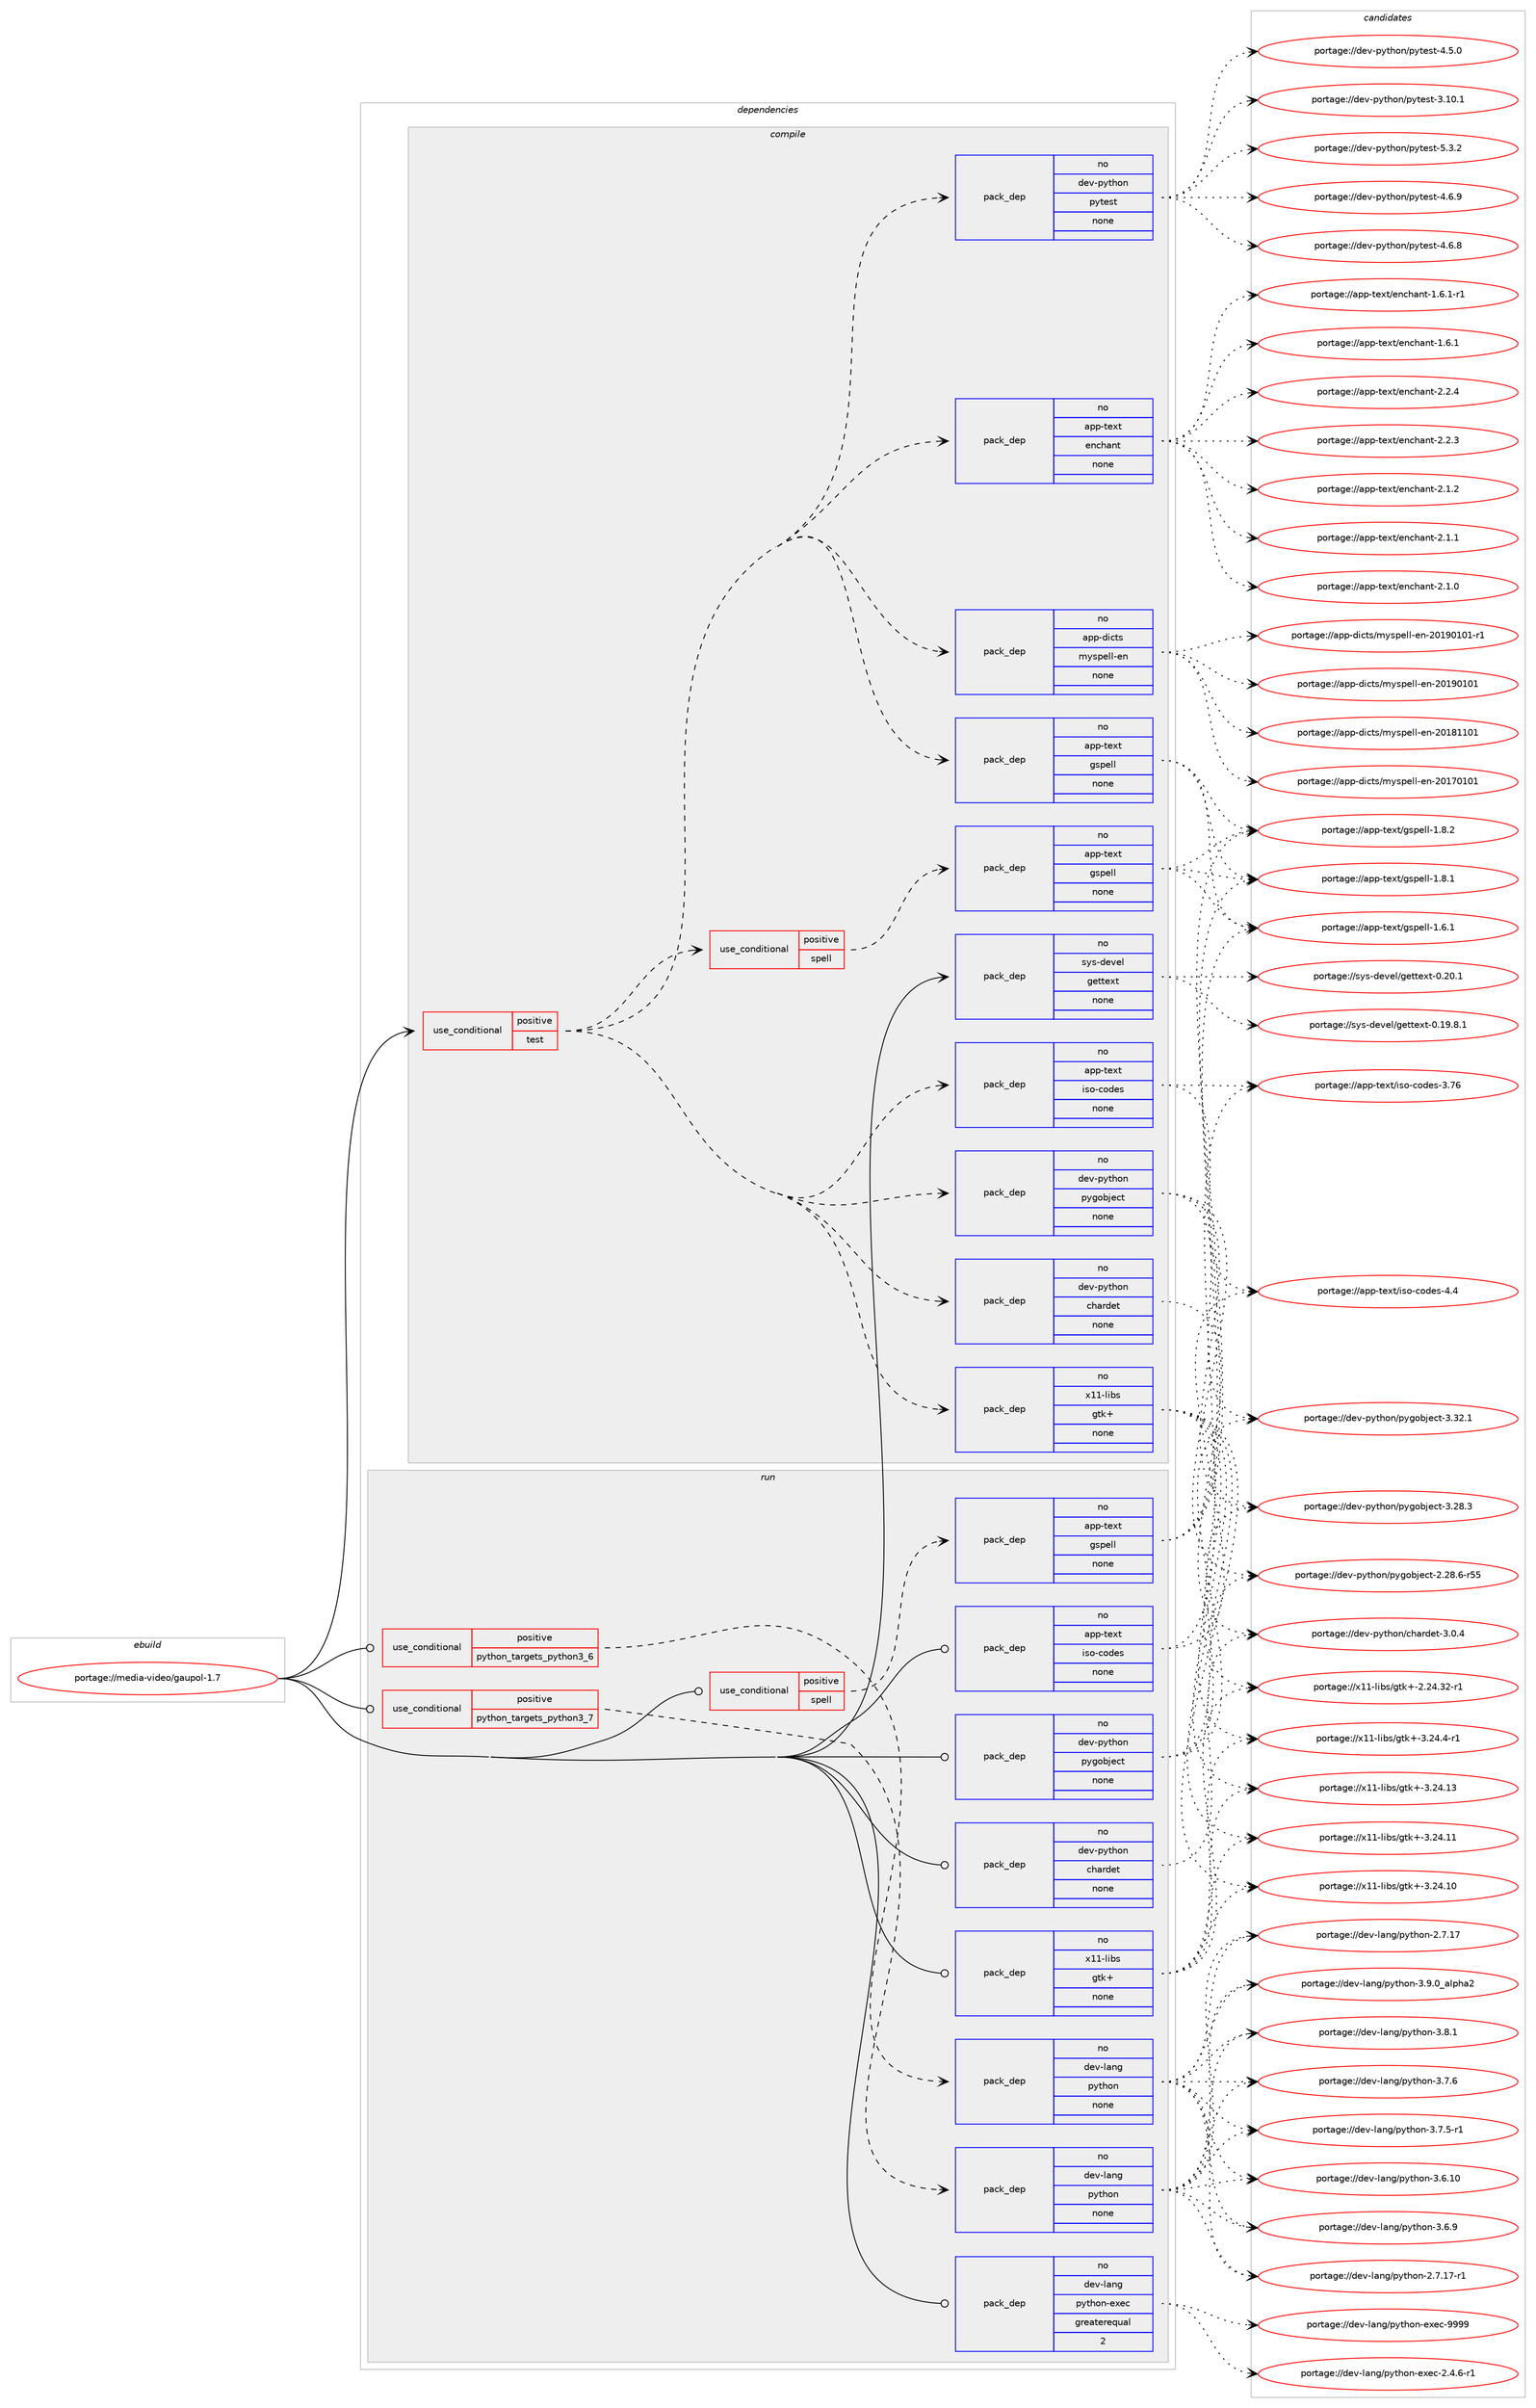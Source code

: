 digraph prolog {

# *************
# Graph options
# *************

newrank=true;
concentrate=true;
compound=true;
graph [rankdir=LR,fontname=Helvetica,fontsize=10,ranksep=1.5];#, ranksep=2.5, nodesep=0.2];
edge  [arrowhead=vee];
node  [fontname=Helvetica,fontsize=10];

# **********
# The ebuild
# **********

subgraph cluster_leftcol {
color=gray;
rank=same;
label=<<i>ebuild</i>>;
id [label="portage://media-video/gaupol-1.7", color=red, width=4, href="../media-video/gaupol-1.7.svg"];
}

# ****************
# The dependencies
# ****************

subgraph cluster_midcol {
color=gray;
label=<<i>dependencies</i>>;
subgraph cluster_compile {
fillcolor="#eeeeee";
style=filled;
label=<<i>compile</i>>;
subgraph cond39672 {
dependency178780 [label=<<TABLE BORDER="0" CELLBORDER="1" CELLSPACING="0" CELLPADDING="4"><TR><TD ROWSPAN="3" CELLPADDING="10">use_conditional</TD></TR><TR><TD>positive</TD></TR><TR><TD>test</TD></TR></TABLE>>, shape=none, color=red];
subgraph pack136282 {
dependency178781 [label=<<TABLE BORDER="0" CELLBORDER="1" CELLSPACING="0" CELLPADDING="4" WIDTH="220"><TR><TD ROWSPAN="6" CELLPADDING="30">pack_dep</TD></TR><TR><TD WIDTH="110">no</TD></TR><TR><TD>app-text</TD></TR><TR><TD>iso-codes</TD></TR><TR><TD>none</TD></TR><TR><TD></TD></TR></TABLE>>, shape=none, color=blue];
}
dependency178780:e -> dependency178781:w [weight=20,style="dashed",arrowhead="vee"];
subgraph pack136283 {
dependency178782 [label=<<TABLE BORDER="0" CELLBORDER="1" CELLSPACING="0" CELLPADDING="4" WIDTH="220"><TR><TD ROWSPAN="6" CELLPADDING="30">pack_dep</TD></TR><TR><TD WIDTH="110">no</TD></TR><TR><TD>dev-python</TD></TR><TR><TD>chardet</TD></TR><TR><TD>none</TD></TR><TR><TD></TD></TR></TABLE>>, shape=none, color=blue];
}
dependency178780:e -> dependency178782:w [weight=20,style="dashed",arrowhead="vee"];
subgraph pack136284 {
dependency178783 [label=<<TABLE BORDER="0" CELLBORDER="1" CELLSPACING="0" CELLPADDING="4" WIDTH="220"><TR><TD ROWSPAN="6" CELLPADDING="30">pack_dep</TD></TR><TR><TD WIDTH="110">no</TD></TR><TR><TD>dev-python</TD></TR><TR><TD>pygobject</TD></TR><TR><TD>none</TD></TR><TR><TD></TD></TR></TABLE>>, shape=none, color=blue];
}
dependency178780:e -> dependency178783:w [weight=20,style="dashed",arrowhead="vee"];
subgraph pack136285 {
dependency178784 [label=<<TABLE BORDER="0" CELLBORDER="1" CELLSPACING="0" CELLPADDING="4" WIDTH="220"><TR><TD ROWSPAN="6" CELLPADDING="30">pack_dep</TD></TR><TR><TD WIDTH="110">no</TD></TR><TR><TD>x11-libs</TD></TR><TR><TD>gtk+</TD></TR><TR><TD>none</TD></TR><TR><TD></TD></TR></TABLE>>, shape=none, color=blue];
}
dependency178780:e -> dependency178784:w [weight=20,style="dashed",arrowhead="vee"];
subgraph cond39673 {
dependency178785 [label=<<TABLE BORDER="0" CELLBORDER="1" CELLSPACING="0" CELLPADDING="4"><TR><TD ROWSPAN="3" CELLPADDING="10">use_conditional</TD></TR><TR><TD>positive</TD></TR><TR><TD>spell</TD></TR></TABLE>>, shape=none, color=red];
subgraph pack136286 {
dependency178786 [label=<<TABLE BORDER="0" CELLBORDER="1" CELLSPACING="0" CELLPADDING="4" WIDTH="220"><TR><TD ROWSPAN="6" CELLPADDING="30">pack_dep</TD></TR><TR><TD WIDTH="110">no</TD></TR><TR><TD>app-text</TD></TR><TR><TD>gspell</TD></TR><TR><TD>none</TD></TR><TR><TD></TD></TR></TABLE>>, shape=none, color=blue];
}
dependency178785:e -> dependency178786:w [weight=20,style="dashed",arrowhead="vee"];
}
dependency178780:e -> dependency178785:w [weight=20,style="dashed",arrowhead="vee"];
subgraph pack136287 {
dependency178787 [label=<<TABLE BORDER="0" CELLBORDER="1" CELLSPACING="0" CELLPADDING="4" WIDTH="220"><TR><TD ROWSPAN="6" CELLPADDING="30">pack_dep</TD></TR><TR><TD WIDTH="110">no</TD></TR><TR><TD>app-dicts</TD></TR><TR><TD>myspell-en</TD></TR><TR><TD>none</TD></TR><TR><TD></TD></TR></TABLE>>, shape=none, color=blue];
}
dependency178780:e -> dependency178787:w [weight=20,style="dashed",arrowhead="vee"];
subgraph pack136288 {
dependency178788 [label=<<TABLE BORDER="0" CELLBORDER="1" CELLSPACING="0" CELLPADDING="4" WIDTH="220"><TR><TD ROWSPAN="6" CELLPADDING="30">pack_dep</TD></TR><TR><TD WIDTH="110">no</TD></TR><TR><TD>app-text</TD></TR><TR><TD>enchant</TD></TR><TR><TD>none</TD></TR><TR><TD></TD></TR></TABLE>>, shape=none, color=blue];
}
dependency178780:e -> dependency178788:w [weight=20,style="dashed",arrowhead="vee"];
subgraph pack136289 {
dependency178789 [label=<<TABLE BORDER="0" CELLBORDER="1" CELLSPACING="0" CELLPADDING="4" WIDTH="220"><TR><TD ROWSPAN="6" CELLPADDING="30">pack_dep</TD></TR><TR><TD WIDTH="110">no</TD></TR><TR><TD>app-text</TD></TR><TR><TD>gspell</TD></TR><TR><TD>none</TD></TR><TR><TD></TD></TR></TABLE>>, shape=none, color=blue];
}
dependency178780:e -> dependency178789:w [weight=20,style="dashed",arrowhead="vee"];
subgraph pack136290 {
dependency178790 [label=<<TABLE BORDER="0" CELLBORDER="1" CELLSPACING="0" CELLPADDING="4" WIDTH="220"><TR><TD ROWSPAN="6" CELLPADDING="30">pack_dep</TD></TR><TR><TD WIDTH="110">no</TD></TR><TR><TD>dev-python</TD></TR><TR><TD>pytest</TD></TR><TR><TD>none</TD></TR><TR><TD></TD></TR></TABLE>>, shape=none, color=blue];
}
dependency178780:e -> dependency178790:w [weight=20,style="dashed",arrowhead="vee"];
}
id:e -> dependency178780:w [weight=20,style="solid",arrowhead="vee"];
subgraph pack136291 {
dependency178791 [label=<<TABLE BORDER="0" CELLBORDER="1" CELLSPACING="0" CELLPADDING="4" WIDTH="220"><TR><TD ROWSPAN="6" CELLPADDING="30">pack_dep</TD></TR><TR><TD WIDTH="110">no</TD></TR><TR><TD>sys-devel</TD></TR><TR><TD>gettext</TD></TR><TR><TD>none</TD></TR><TR><TD></TD></TR></TABLE>>, shape=none, color=blue];
}
id:e -> dependency178791:w [weight=20,style="solid",arrowhead="vee"];
}
subgraph cluster_compileandrun {
fillcolor="#eeeeee";
style=filled;
label=<<i>compile and run</i>>;
}
subgraph cluster_run {
fillcolor="#eeeeee";
style=filled;
label=<<i>run</i>>;
subgraph cond39674 {
dependency178792 [label=<<TABLE BORDER="0" CELLBORDER="1" CELLSPACING="0" CELLPADDING="4"><TR><TD ROWSPAN="3" CELLPADDING="10">use_conditional</TD></TR><TR><TD>positive</TD></TR><TR><TD>python_targets_python3_6</TD></TR></TABLE>>, shape=none, color=red];
subgraph pack136292 {
dependency178793 [label=<<TABLE BORDER="0" CELLBORDER="1" CELLSPACING="0" CELLPADDING="4" WIDTH="220"><TR><TD ROWSPAN="6" CELLPADDING="30">pack_dep</TD></TR><TR><TD WIDTH="110">no</TD></TR><TR><TD>dev-lang</TD></TR><TR><TD>python</TD></TR><TR><TD>none</TD></TR><TR><TD></TD></TR></TABLE>>, shape=none, color=blue];
}
dependency178792:e -> dependency178793:w [weight=20,style="dashed",arrowhead="vee"];
}
id:e -> dependency178792:w [weight=20,style="solid",arrowhead="odot"];
subgraph cond39675 {
dependency178794 [label=<<TABLE BORDER="0" CELLBORDER="1" CELLSPACING="0" CELLPADDING="4"><TR><TD ROWSPAN="3" CELLPADDING="10">use_conditional</TD></TR><TR><TD>positive</TD></TR><TR><TD>python_targets_python3_7</TD></TR></TABLE>>, shape=none, color=red];
subgraph pack136293 {
dependency178795 [label=<<TABLE BORDER="0" CELLBORDER="1" CELLSPACING="0" CELLPADDING="4" WIDTH="220"><TR><TD ROWSPAN="6" CELLPADDING="30">pack_dep</TD></TR><TR><TD WIDTH="110">no</TD></TR><TR><TD>dev-lang</TD></TR><TR><TD>python</TD></TR><TR><TD>none</TD></TR><TR><TD></TD></TR></TABLE>>, shape=none, color=blue];
}
dependency178794:e -> dependency178795:w [weight=20,style="dashed",arrowhead="vee"];
}
id:e -> dependency178794:w [weight=20,style="solid",arrowhead="odot"];
subgraph cond39676 {
dependency178796 [label=<<TABLE BORDER="0" CELLBORDER="1" CELLSPACING="0" CELLPADDING="4"><TR><TD ROWSPAN="3" CELLPADDING="10">use_conditional</TD></TR><TR><TD>positive</TD></TR><TR><TD>spell</TD></TR></TABLE>>, shape=none, color=red];
subgraph pack136294 {
dependency178797 [label=<<TABLE BORDER="0" CELLBORDER="1" CELLSPACING="0" CELLPADDING="4" WIDTH="220"><TR><TD ROWSPAN="6" CELLPADDING="30">pack_dep</TD></TR><TR><TD WIDTH="110">no</TD></TR><TR><TD>app-text</TD></TR><TR><TD>gspell</TD></TR><TR><TD>none</TD></TR><TR><TD></TD></TR></TABLE>>, shape=none, color=blue];
}
dependency178796:e -> dependency178797:w [weight=20,style="dashed",arrowhead="vee"];
}
id:e -> dependency178796:w [weight=20,style="solid",arrowhead="odot"];
subgraph pack136295 {
dependency178798 [label=<<TABLE BORDER="0" CELLBORDER="1" CELLSPACING="0" CELLPADDING="4" WIDTH="220"><TR><TD ROWSPAN="6" CELLPADDING="30">pack_dep</TD></TR><TR><TD WIDTH="110">no</TD></TR><TR><TD>app-text</TD></TR><TR><TD>iso-codes</TD></TR><TR><TD>none</TD></TR><TR><TD></TD></TR></TABLE>>, shape=none, color=blue];
}
id:e -> dependency178798:w [weight=20,style="solid",arrowhead="odot"];
subgraph pack136296 {
dependency178799 [label=<<TABLE BORDER="0" CELLBORDER="1" CELLSPACING="0" CELLPADDING="4" WIDTH="220"><TR><TD ROWSPAN="6" CELLPADDING="30">pack_dep</TD></TR><TR><TD WIDTH="110">no</TD></TR><TR><TD>dev-lang</TD></TR><TR><TD>python-exec</TD></TR><TR><TD>greaterequal</TD></TR><TR><TD>2</TD></TR></TABLE>>, shape=none, color=blue];
}
id:e -> dependency178799:w [weight=20,style="solid",arrowhead="odot"];
subgraph pack136297 {
dependency178800 [label=<<TABLE BORDER="0" CELLBORDER="1" CELLSPACING="0" CELLPADDING="4" WIDTH="220"><TR><TD ROWSPAN="6" CELLPADDING="30">pack_dep</TD></TR><TR><TD WIDTH="110">no</TD></TR><TR><TD>dev-python</TD></TR><TR><TD>chardet</TD></TR><TR><TD>none</TD></TR><TR><TD></TD></TR></TABLE>>, shape=none, color=blue];
}
id:e -> dependency178800:w [weight=20,style="solid",arrowhead="odot"];
subgraph pack136298 {
dependency178801 [label=<<TABLE BORDER="0" CELLBORDER="1" CELLSPACING="0" CELLPADDING="4" WIDTH="220"><TR><TD ROWSPAN="6" CELLPADDING="30">pack_dep</TD></TR><TR><TD WIDTH="110">no</TD></TR><TR><TD>dev-python</TD></TR><TR><TD>pygobject</TD></TR><TR><TD>none</TD></TR><TR><TD></TD></TR></TABLE>>, shape=none, color=blue];
}
id:e -> dependency178801:w [weight=20,style="solid",arrowhead="odot"];
subgraph pack136299 {
dependency178802 [label=<<TABLE BORDER="0" CELLBORDER="1" CELLSPACING="0" CELLPADDING="4" WIDTH="220"><TR><TD ROWSPAN="6" CELLPADDING="30">pack_dep</TD></TR><TR><TD WIDTH="110">no</TD></TR><TR><TD>x11-libs</TD></TR><TR><TD>gtk+</TD></TR><TR><TD>none</TD></TR><TR><TD></TD></TR></TABLE>>, shape=none, color=blue];
}
id:e -> dependency178802:w [weight=20,style="solid",arrowhead="odot"];
}
}

# **************
# The candidates
# **************

subgraph cluster_choices {
rank=same;
color=gray;
label=<<i>candidates</i>>;

subgraph choice136282 {
color=black;
nodesep=1;
choice971121124511610112011647105115111459911110010111545524652 [label="portage://app-text/iso-codes-4.4", color=red, width=4,href="../app-text/iso-codes-4.4.svg"];
choice97112112451161011201164710511511145991111001011154551465554 [label="portage://app-text/iso-codes-3.76", color=red, width=4,href="../app-text/iso-codes-3.76.svg"];
dependency178781:e -> choice971121124511610112011647105115111459911110010111545524652:w [style=dotted,weight="100"];
dependency178781:e -> choice97112112451161011201164710511511145991111001011154551465554:w [style=dotted,weight="100"];
}
subgraph choice136283 {
color=black;
nodesep=1;
choice10010111845112121116104111110479910497114100101116455146484652 [label="portage://dev-python/chardet-3.0.4", color=red, width=4,href="../dev-python/chardet-3.0.4.svg"];
dependency178782:e -> choice10010111845112121116104111110479910497114100101116455146484652:w [style=dotted,weight="100"];
}
subgraph choice136284 {
color=black;
nodesep=1;
choice1001011184511212111610411111047112121103111981061019911645514651504649 [label="portage://dev-python/pygobject-3.32.1", color=red, width=4,href="../dev-python/pygobject-3.32.1.svg"];
choice1001011184511212111610411111047112121103111981061019911645514650564651 [label="portage://dev-python/pygobject-3.28.3", color=red, width=4,href="../dev-python/pygobject-3.28.3.svg"];
choice1001011184511212111610411111047112121103111981061019911645504650564654451145353 [label="portage://dev-python/pygobject-2.28.6-r55", color=red, width=4,href="../dev-python/pygobject-2.28.6-r55.svg"];
dependency178783:e -> choice1001011184511212111610411111047112121103111981061019911645514651504649:w [style=dotted,weight="100"];
dependency178783:e -> choice1001011184511212111610411111047112121103111981061019911645514650564651:w [style=dotted,weight="100"];
dependency178783:e -> choice1001011184511212111610411111047112121103111981061019911645504650564654451145353:w [style=dotted,weight="100"];
}
subgraph choice136285 {
color=black;
nodesep=1;
choice120494945108105981154710311610743455146505246524511449 [label="portage://x11-libs/gtk+-3.24.4-r1", color=red, width=4,href="../x11-libs/gtk+-3.24.4-r1.svg"];
choice1204949451081059811547103116107434551465052464951 [label="portage://x11-libs/gtk+-3.24.13", color=red, width=4,href="../x11-libs/gtk+-3.24.13.svg"];
choice1204949451081059811547103116107434551465052464949 [label="portage://x11-libs/gtk+-3.24.11", color=red, width=4,href="../x11-libs/gtk+-3.24.11.svg"];
choice1204949451081059811547103116107434551465052464948 [label="portage://x11-libs/gtk+-3.24.10", color=red, width=4,href="../x11-libs/gtk+-3.24.10.svg"];
choice12049494510810598115471031161074345504650524651504511449 [label="portage://x11-libs/gtk+-2.24.32-r1", color=red, width=4,href="../x11-libs/gtk+-2.24.32-r1.svg"];
dependency178784:e -> choice120494945108105981154710311610743455146505246524511449:w [style=dotted,weight="100"];
dependency178784:e -> choice1204949451081059811547103116107434551465052464951:w [style=dotted,weight="100"];
dependency178784:e -> choice1204949451081059811547103116107434551465052464949:w [style=dotted,weight="100"];
dependency178784:e -> choice1204949451081059811547103116107434551465052464948:w [style=dotted,weight="100"];
dependency178784:e -> choice12049494510810598115471031161074345504650524651504511449:w [style=dotted,weight="100"];
}
subgraph choice136286 {
color=black;
nodesep=1;
choice971121124511610112011647103115112101108108454946564650 [label="portage://app-text/gspell-1.8.2", color=red, width=4,href="../app-text/gspell-1.8.2.svg"];
choice971121124511610112011647103115112101108108454946564649 [label="portage://app-text/gspell-1.8.1", color=red, width=4,href="../app-text/gspell-1.8.1.svg"];
choice971121124511610112011647103115112101108108454946544649 [label="portage://app-text/gspell-1.6.1", color=red, width=4,href="../app-text/gspell-1.6.1.svg"];
dependency178786:e -> choice971121124511610112011647103115112101108108454946564650:w [style=dotted,weight="100"];
dependency178786:e -> choice971121124511610112011647103115112101108108454946564649:w [style=dotted,weight="100"];
dependency178786:e -> choice971121124511610112011647103115112101108108454946544649:w [style=dotted,weight="100"];
}
subgraph choice136287 {
color=black;
nodesep=1;
choice97112112451001059911611547109121115112101108108451011104550484957484948494511449 [label="portage://app-dicts/myspell-en-20190101-r1", color=red, width=4,href="../app-dicts/myspell-en-20190101-r1.svg"];
choice9711211245100105991161154710912111511210110810845101110455048495748494849 [label="portage://app-dicts/myspell-en-20190101", color=red, width=4,href="../app-dicts/myspell-en-20190101.svg"];
choice9711211245100105991161154710912111511210110810845101110455048495649494849 [label="portage://app-dicts/myspell-en-20181101", color=red, width=4,href="../app-dicts/myspell-en-20181101.svg"];
choice9711211245100105991161154710912111511210110810845101110455048495548494849 [label="portage://app-dicts/myspell-en-20170101", color=red, width=4,href="../app-dicts/myspell-en-20170101.svg"];
dependency178787:e -> choice97112112451001059911611547109121115112101108108451011104550484957484948494511449:w [style=dotted,weight="100"];
dependency178787:e -> choice9711211245100105991161154710912111511210110810845101110455048495748494849:w [style=dotted,weight="100"];
dependency178787:e -> choice9711211245100105991161154710912111511210110810845101110455048495649494849:w [style=dotted,weight="100"];
dependency178787:e -> choice9711211245100105991161154710912111511210110810845101110455048495548494849:w [style=dotted,weight="100"];
}
subgraph choice136288 {
color=black;
nodesep=1;
choice9711211245116101120116471011109910497110116455046504652 [label="portage://app-text/enchant-2.2.4", color=red, width=4,href="../app-text/enchant-2.2.4.svg"];
choice9711211245116101120116471011109910497110116455046504651 [label="portage://app-text/enchant-2.2.3", color=red, width=4,href="../app-text/enchant-2.2.3.svg"];
choice9711211245116101120116471011109910497110116455046494650 [label="portage://app-text/enchant-2.1.2", color=red, width=4,href="../app-text/enchant-2.1.2.svg"];
choice9711211245116101120116471011109910497110116455046494649 [label="portage://app-text/enchant-2.1.1", color=red, width=4,href="../app-text/enchant-2.1.1.svg"];
choice9711211245116101120116471011109910497110116455046494648 [label="portage://app-text/enchant-2.1.0", color=red, width=4,href="../app-text/enchant-2.1.0.svg"];
choice97112112451161011201164710111099104971101164549465446494511449 [label="portage://app-text/enchant-1.6.1-r1", color=red, width=4,href="../app-text/enchant-1.6.1-r1.svg"];
choice9711211245116101120116471011109910497110116454946544649 [label="portage://app-text/enchant-1.6.1", color=red, width=4,href="../app-text/enchant-1.6.1.svg"];
dependency178788:e -> choice9711211245116101120116471011109910497110116455046504652:w [style=dotted,weight="100"];
dependency178788:e -> choice9711211245116101120116471011109910497110116455046504651:w [style=dotted,weight="100"];
dependency178788:e -> choice9711211245116101120116471011109910497110116455046494650:w [style=dotted,weight="100"];
dependency178788:e -> choice9711211245116101120116471011109910497110116455046494649:w [style=dotted,weight="100"];
dependency178788:e -> choice9711211245116101120116471011109910497110116455046494648:w [style=dotted,weight="100"];
dependency178788:e -> choice97112112451161011201164710111099104971101164549465446494511449:w [style=dotted,weight="100"];
dependency178788:e -> choice9711211245116101120116471011109910497110116454946544649:w [style=dotted,weight="100"];
}
subgraph choice136289 {
color=black;
nodesep=1;
choice971121124511610112011647103115112101108108454946564650 [label="portage://app-text/gspell-1.8.2", color=red, width=4,href="../app-text/gspell-1.8.2.svg"];
choice971121124511610112011647103115112101108108454946564649 [label="portage://app-text/gspell-1.8.1", color=red, width=4,href="../app-text/gspell-1.8.1.svg"];
choice971121124511610112011647103115112101108108454946544649 [label="portage://app-text/gspell-1.6.1", color=red, width=4,href="../app-text/gspell-1.6.1.svg"];
dependency178789:e -> choice971121124511610112011647103115112101108108454946564650:w [style=dotted,weight="100"];
dependency178789:e -> choice971121124511610112011647103115112101108108454946564649:w [style=dotted,weight="100"];
dependency178789:e -> choice971121124511610112011647103115112101108108454946544649:w [style=dotted,weight="100"];
}
subgraph choice136290 {
color=black;
nodesep=1;
choice1001011184511212111610411111047112121116101115116455346514650 [label="portage://dev-python/pytest-5.3.2", color=red, width=4,href="../dev-python/pytest-5.3.2.svg"];
choice1001011184511212111610411111047112121116101115116455246544657 [label="portage://dev-python/pytest-4.6.9", color=red, width=4,href="../dev-python/pytest-4.6.9.svg"];
choice1001011184511212111610411111047112121116101115116455246544656 [label="portage://dev-python/pytest-4.6.8", color=red, width=4,href="../dev-python/pytest-4.6.8.svg"];
choice1001011184511212111610411111047112121116101115116455246534648 [label="portage://dev-python/pytest-4.5.0", color=red, width=4,href="../dev-python/pytest-4.5.0.svg"];
choice100101118451121211161041111104711212111610111511645514649484649 [label="portage://dev-python/pytest-3.10.1", color=red, width=4,href="../dev-python/pytest-3.10.1.svg"];
dependency178790:e -> choice1001011184511212111610411111047112121116101115116455346514650:w [style=dotted,weight="100"];
dependency178790:e -> choice1001011184511212111610411111047112121116101115116455246544657:w [style=dotted,weight="100"];
dependency178790:e -> choice1001011184511212111610411111047112121116101115116455246544656:w [style=dotted,weight="100"];
dependency178790:e -> choice1001011184511212111610411111047112121116101115116455246534648:w [style=dotted,weight="100"];
dependency178790:e -> choice100101118451121211161041111104711212111610111511645514649484649:w [style=dotted,weight="100"];
}
subgraph choice136291 {
color=black;
nodesep=1;
choice115121115451001011181011084710310111611610112011645484650484649 [label="portage://sys-devel/gettext-0.20.1", color=red, width=4,href="../sys-devel/gettext-0.20.1.svg"];
choice1151211154510010111810110847103101116116101120116454846495746564649 [label="portage://sys-devel/gettext-0.19.8.1", color=red, width=4,href="../sys-devel/gettext-0.19.8.1.svg"];
dependency178791:e -> choice115121115451001011181011084710310111611610112011645484650484649:w [style=dotted,weight="100"];
dependency178791:e -> choice1151211154510010111810110847103101116116101120116454846495746564649:w [style=dotted,weight="100"];
}
subgraph choice136292 {
color=black;
nodesep=1;
choice10010111845108971101034711212111610411111045514657464895971081121049750 [label="portage://dev-lang/python-3.9.0_alpha2", color=red, width=4,href="../dev-lang/python-3.9.0_alpha2.svg"];
choice100101118451089711010347112121116104111110455146564649 [label="portage://dev-lang/python-3.8.1", color=red, width=4,href="../dev-lang/python-3.8.1.svg"];
choice100101118451089711010347112121116104111110455146554654 [label="portage://dev-lang/python-3.7.6", color=red, width=4,href="../dev-lang/python-3.7.6.svg"];
choice1001011184510897110103471121211161041111104551465546534511449 [label="portage://dev-lang/python-3.7.5-r1", color=red, width=4,href="../dev-lang/python-3.7.5-r1.svg"];
choice100101118451089711010347112121116104111110455146544657 [label="portage://dev-lang/python-3.6.9", color=red, width=4,href="../dev-lang/python-3.6.9.svg"];
choice10010111845108971101034711212111610411111045514654464948 [label="portage://dev-lang/python-3.6.10", color=red, width=4,href="../dev-lang/python-3.6.10.svg"];
choice100101118451089711010347112121116104111110455046554649554511449 [label="portage://dev-lang/python-2.7.17-r1", color=red, width=4,href="../dev-lang/python-2.7.17-r1.svg"];
choice10010111845108971101034711212111610411111045504655464955 [label="portage://dev-lang/python-2.7.17", color=red, width=4,href="../dev-lang/python-2.7.17.svg"];
dependency178793:e -> choice10010111845108971101034711212111610411111045514657464895971081121049750:w [style=dotted,weight="100"];
dependency178793:e -> choice100101118451089711010347112121116104111110455146564649:w [style=dotted,weight="100"];
dependency178793:e -> choice100101118451089711010347112121116104111110455146554654:w [style=dotted,weight="100"];
dependency178793:e -> choice1001011184510897110103471121211161041111104551465546534511449:w [style=dotted,weight="100"];
dependency178793:e -> choice100101118451089711010347112121116104111110455146544657:w [style=dotted,weight="100"];
dependency178793:e -> choice10010111845108971101034711212111610411111045514654464948:w [style=dotted,weight="100"];
dependency178793:e -> choice100101118451089711010347112121116104111110455046554649554511449:w [style=dotted,weight="100"];
dependency178793:e -> choice10010111845108971101034711212111610411111045504655464955:w [style=dotted,weight="100"];
}
subgraph choice136293 {
color=black;
nodesep=1;
choice10010111845108971101034711212111610411111045514657464895971081121049750 [label="portage://dev-lang/python-3.9.0_alpha2", color=red, width=4,href="../dev-lang/python-3.9.0_alpha2.svg"];
choice100101118451089711010347112121116104111110455146564649 [label="portage://dev-lang/python-3.8.1", color=red, width=4,href="../dev-lang/python-3.8.1.svg"];
choice100101118451089711010347112121116104111110455146554654 [label="portage://dev-lang/python-3.7.6", color=red, width=4,href="../dev-lang/python-3.7.6.svg"];
choice1001011184510897110103471121211161041111104551465546534511449 [label="portage://dev-lang/python-3.7.5-r1", color=red, width=4,href="../dev-lang/python-3.7.5-r1.svg"];
choice100101118451089711010347112121116104111110455146544657 [label="portage://dev-lang/python-3.6.9", color=red, width=4,href="../dev-lang/python-3.6.9.svg"];
choice10010111845108971101034711212111610411111045514654464948 [label="portage://dev-lang/python-3.6.10", color=red, width=4,href="../dev-lang/python-3.6.10.svg"];
choice100101118451089711010347112121116104111110455046554649554511449 [label="portage://dev-lang/python-2.7.17-r1", color=red, width=4,href="../dev-lang/python-2.7.17-r1.svg"];
choice10010111845108971101034711212111610411111045504655464955 [label="portage://dev-lang/python-2.7.17", color=red, width=4,href="../dev-lang/python-2.7.17.svg"];
dependency178795:e -> choice10010111845108971101034711212111610411111045514657464895971081121049750:w [style=dotted,weight="100"];
dependency178795:e -> choice100101118451089711010347112121116104111110455146564649:w [style=dotted,weight="100"];
dependency178795:e -> choice100101118451089711010347112121116104111110455146554654:w [style=dotted,weight="100"];
dependency178795:e -> choice1001011184510897110103471121211161041111104551465546534511449:w [style=dotted,weight="100"];
dependency178795:e -> choice100101118451089711010347112121116104111110455146544657:w [style=dotted,weight="100"];
dependency178795:e -> choice10010111845108971101034711212111610411111045514654464948:w [style=dotted,weight="100"];
dependency178795:e -> choice100101118451089711010347112121116104111110455046554649554511449:w [style=dotted,weight="100"];
dependency178795:e -> choice10010111845108971101034711212111610411111045504655464955:w [style=dotted,weight="100"];
}
subgraph choice136294 {
color=black;
nodesep=1;
choice971121124511610112011647103115112101108108454946564650 [label="portage://app-text/gspell-1.8.2", color=red, width=4,href="../app-text/gspell-1.8.2.svg"];
choice971121124511610112011647103115112101108108454946564649 [label="portage://app-text/gspell-1.8.1", color=red, width=4,href="../app-text/gspell-1.8.1.svg"];
choice971121124511610112011647103115112101108108454946544649 [label="portage://app-text/gspell-1.6.1", color=red, width=4,href="../app-text/gspell-1.6.1.svg"];
dependency178797:e -> choice971121124511610112011647103115112101108108454946564650:w [style=dotted,weight="100"];
dependency178797:e -> choice971121124511610112011647103115112101108108454946564649:w [style=dotted,weight="100"];
dependency178797:e -> choice971121124511610112011647103115112101108108454946544649:w [style=dotted,weight="100"];
}
subgraph choice136295 {
color=black;
nodesep=1;
choice971121124511610112011647105115111459911110010111545524652 [label="portage://app-text/iso-codes-4.4", color=red, width=4,href="../app-text/iso-codes-4.4.svg"];
choice97112112451161011201164710511511145991111001011154551465554 [label="portage://app-text/iso-codes-3.76", color=red, width=4,href="../app-text/iso-codes-3.76.svg"];
dependency178798:e -> choice971121124511610112011647105115111459911110010111545524652:w [style=dotted,weight="100"];
dependency178798:e -> choice97112112451161011201164710511511145991111001011154551465554:w [style=dotted,weight="100"];
}
subgraph choice136296 {
color=black;
nodesep=1;
choice10010111845108971101034711212111610411111045101120101994557575757 [label="portage://dev-lang/python-exec-9999", color=red, width=4,href="../dev-lang/python-exec-9999.svg"];
choice10010111845108971101034711212111610411111045101120101994550465246544511449 [label="portage://dev-lang/python-exec-2.4.6-r1", color=red, width=4,href="../dev-lang/python-exec-2.4.6-r1.svg"];
dependency178799:e -> choice10010111845108971101034711212111610411111045101120101994557575757:w [style=dotted,weight="100"];
dependency178799:e -> choice10010111845108971101034711212111610411111045101120101994550465246544511449:w [style=dotted,weight="100"];
}
subgraph choice136297 {
color=black;
nodesep=1;
choice10010111845112121116104111110479910497114100101116455146484652 [label="portage://dev-python/chardet-3.0.4", color=red, width=4,href="../dev-python/chardet-3.0.4.svg"];
dependency178800:e -> choice10010111845112121116104111110479910497114100101116455146484652:w [style=dotted,weight="100"];
}
subgraph choice136298 {
color=black;
nodesep=1;
choice1001011184511212111610411111047112121103111981061019911645514651504649 [label="portage://dev-python/pygobject-3.32.1", color=red, width=4,href="../dev-python/pygobject-3.32.1.svg"];
choice1001011184511212111610411111047112121103111981061019911645514650564651 [label="portage://dev-python/pygobject-3.28.3", color=red, width=4,href="../dev-python/pygobject-3.28.3.svg"];
choice1001011184511212111610411111047112121103111981061019911645504650564654451145353 [label="portage://dev-python/pygobject-2.28.6-r55", color=red, width=4,href="../dev-python/pygobject-2.28.6-r55.svg"];
dependency178801:e -> choice1001011184511212111610411111047112121103111981061019911645514651504649:w [style=dotted,weight="100"];
dependency178801:e -> choice1001011184511212111610411111047112121103111981061019911645514650564651:w [style=dotted,weight="100"];
dependency178801:e -> choice1001011184511212111610411111047112121103111981061019911645504650564654451145353:w [style=dotted,weight="100"];
}
subgraph choice136299 {
color=black;
nodesep=1;
choice120494945108105981154710311610743455146505246524511449 [label="portage://x11-libs/gtk+-3.24.4-r1", color=red, width=4,href="../x11-libs/gtk+-3.24.4-r1.svg"];
choice1204949451081059811547103116107434551465052464951 [label="portage://x11-libs/gtk+-3.24.13", color=red, width=4,href="../x11-libs/gtk+-3.24.13.svg"];
choice1204949451081059811547103116107434551465052464949 [label="portage://x11-libs/gtk+-3.24.11", color=red, width=4,href="../x11-libs/gtk+-3.24.11.svg"];
choice1204949451081059811547103116107434551465052464948 [label="portage://x11-libs/gtk+-3.24.10", color=red, width=4,href="../x11-libs/gtk+-3.24.10.svg"];
choice12049494510810598115471031161074345504650524651504511449 [label="portage://x11-libs/gtk+-2.24.32-r1", color=red, width=4,href="../x11-libs/gtk+-2.24.32-r1.svg"];
dependency178802:e -> choice120494945108105981154710311610743455146505246524511449:w [style=dotted,weight="100"];
dependency178802:e -> choice1204949451081059811547103116107434551465052464951:w [style=dotted,weight="100"];
dependency178802:e -> choice1204949451081059811547103116107434551465052464949:w [style=dotted,weight="100"];
dependency178802:e -> choice1204949451081059811547103116107434551465052464948:w [style=dotted,weight="100"];
dependency178802:e -> choice12049494510810598115471031161074345504650524651504511449:w [style=dotted,weight="100"];
}
}

}
